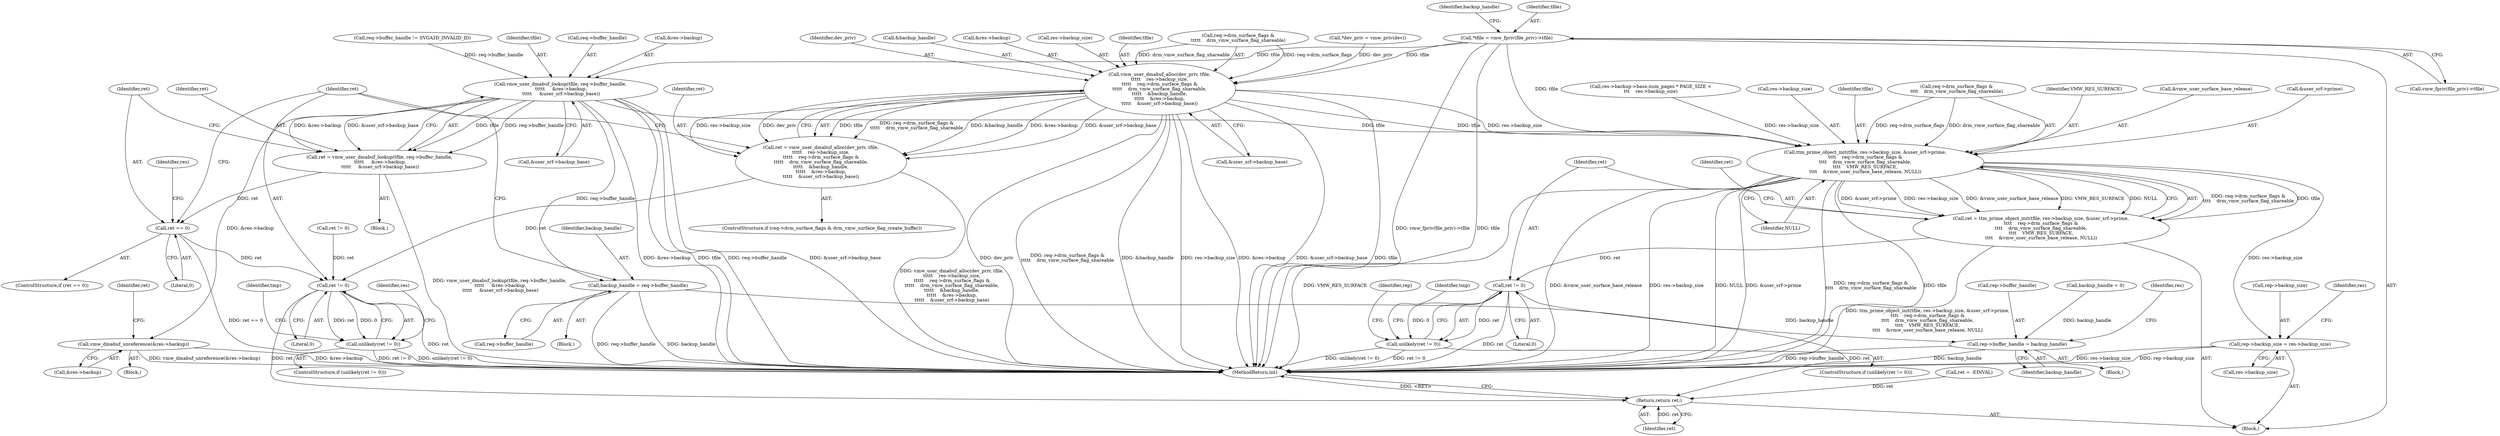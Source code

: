 digraph "0_linux_07678eca2cf9c9a18584e546c2b2a0d0c9a3150c@pointer" {
"1000136" [label="(Call,*tfile = vmw_fpriv(file_priv)->tfile)"];
"1000264" [label="(Call,vmw_user_dmabuf_lookup(tfile, req->buffer_handle,\n \t\t\t\t\t     &res->backup,\n \t\t\t\t\t     &user_srf->backup_base))"];
"1000262" [label="(Call,ret = vmw_user_dmabuf_lookup(tfile, req->buffer_handle,\n \t\t\t\t\t     &res->backup,\n \t\t\t\t\t     &user_srf->backup_base))"];
"1000278" [label="(Call,ret == 0)"];
"1000348" [label="(Call,ret != 0)"];
"1000347" [label="(Call,unlikely(ret != 0))"];
"1000475" [label="(Return,return ret;)"];
"1000299" [label="(Call,vmw_dmabuf_unreference(&res->backup))"];
"1000311" [label="(Call,backup_handle = req->buffer_handle)"];
"1000444" [label="(Call,rep->buffer_handle = backup_handle)"];
"1000362" [label="(Call,ttm_prime_object_init(tfile, res->backup_size, &user_srf->prime,\n\t\t\t\t    req->drm_surface_flags &\n\t\t\t\t    drm_vmw_surface_flag_shareable,\n\t\t\t\t    VMW_RES_SURFACE,\n\t\t\t\t    &vmw_user_surface_base_release, NULL))"];
"1000360" [label="(Call,ret = ttm_prime_object_init(tfile, res->backup_size, &user_srf->prime,\n\t\t\t\t    req->drm_surface_flags &\n\t\t\t\t    drm_vmw_surface_flag_shareable,\n\t\t\t\t    VMW_RES_SURFACE,\n\t\t\t\t    &vmw_user_surface_base_release, NULL))"];
"1000382" [label="(Call,ret != 0)"];
"1000381" [label="(Call,unlikely(ret != 0))"];
"1000406" [label="(Call,rep->backup_size = res->backup_size)"];
"1000325" [label="(Call,vmw_user_dmabuf_alloc(dev_priv, tfile,\n\t\t\t\t\t    res->backup_size,\n\t\t\t\t\t    req->drm_surface_flags &\n\t\t\t\t\t    drm_vmw_surface_flag_shareable,\n\t\t\t\t\t    &backup_handle,\n\t\t\t\t\t    &res->backup,\n\t\t\t\t\t    &user_srf->backup_base))"];
"1000323" [label="(Call,ret = vmw_user_dmabuf_alloc(dev_priv, tfile,\n\t\t\t\t\t    res->backup_size,\n\t\t\t\t\t    req->drm_surface_flags &\n\t\t\t\t\t    drm_vmw_surface_flag_shareable,\n\t\t\t\t\t    &backup_handle,\n\t\t\t\t\t    &res->backup,\n\t\t\t\t\t    &user_srf->backup_base))"];
"1000283" [label="(Call,res->backup->base.num_pages * PAGE_SIZE <\n\t\t\t    res->backup_size)"];
"1000379" [label="(Identifier,NULL)"];
"1000444" [label="(Call,rep->buffer_handle = backup_handle)"];
"1000383" [label="(Identifier,ret)"];
"1000138" [label="(Call,vmw_fpriv(file_priv)->tfile)"];
"1000477" [label="(MethodReturn,int)"];
"1000346" [label="(ControlStructure,if (unlikely(ret != 0)))"];
"1000381" [label="(Call,unlikely(ret != 0))"];
"1000349" [label="(Identifier,ret)"];
"1000342" [label="(Call,&user_srf->backup_base)"];
"1000354" [label="(Identifier,res)"];
"1000476" [label="(Identifier,ret)"];
"1000277" [label="(ControlStructure,if (ret == 0))"];
"1000313" [label="(Call,req->buffer_handle)"];
"1000382" [label="(Call,ret != 0)"];
"1000360" [label="(Call,ret = ttm_prime_object_init(tfile, res->backup_size, &user_srf->prime,\n\t\t\t\t    req->drm_surface_flags &\n\t\t\t\t    drm_vmw_surface_flag_shareable,\n\t\t\t\t    VMW_RES_SURFACE,\n\t\t\t\t    &vmw_user_surface_base_release, NULL))"];
"1000288" [label="(Identifier,res)"];
"1000364" [label="(Call,res->backup_size)"];
"1000107" [label="(Call,*dev_priv = vmw_priv(dev))"];
"1000296" [label="(Block,)"];
"1000305" [label="(Identifier,ret)"];
"1000363" [label="(Identifier,tfile)"];
"1000317" [label="(ControlStructure,if (req->drm_surface_flags & drm_vmw_surface_flag_create_buffer))"];
"1000326" [label="(Identifier,dev_priv)"];
"1000145" [label="(Call,backup_handle = 0)"];
"1000415" [label="(Identifier,res)"];
"1000336" [label="(Call,&backup_handle)"];
"1000299" [label="(Call,vmw_dmabuf_unreference(&res->backup))"];
"1000146" [label="(Identifier,backup_handle)"];
"1000105" [label="(Block,)"];
"1000310" [label="(Block,)"];
"1000265" [label="(Identifier,tfile)"];
"1000380" [label="(ControlStructure,if (unlikely(ret != 0)))"];
"1000324" [label="(Identifier,ret)"];
"1000266" [label="(Call,req->buffer_handle)"];
"1000357" [label="(Identifier,tmp)"];
"1000242" [label="(Call,ret != 0)"];
"1000325" [label="(Call,vmw_user_dmabuf_alloc(dev_priv, tfile,\n\t\t\t\t\t    res->backup_size,\n\t\t\t\t\t    req->drm_surface_flags &\n\t\t\t\t\t    drm_vmw_surface_flag_shareable,\n\t\t\t\t\t    &backup_handle,\n\t\t\t\t\t    &res->backup,\n\t\t\t\t\t    &user_srf->backup_base))"];
"1000371" [label="(Call,req->drm_surface_flags &\n\t\t\t\t    drm_vmw_surface_flag_shareable)"];
"1000395" [label="(Identifier,rep)"];
"1000137" [label="(Identifier,tfile)"];
"1000263" [label="(Identifier,ret)"];
"1000407" [label="(Call,rep->backup_size)"];
"1000304" [label="(Call,ret = -EINVAL)"];
"1000376" [label="(Identifier,VMW_RES_SURFACE)"];
"1000323" [label="(Call,ret = vmw_user_dmabuf_alloc(dev_priv, tfile,\n\t\t\t\t\t    res->backup_size,\n\t\t\t\t\t    req->drm_surface_flags &\n\t\t\t\t\t    drm_vmw_surface_flag_shareable,\n\t\t\t\t\t    &backup_handle,\n\t\t\t\t\t    &res->backup,\n\t\t\t\t\t    &user_srf->backup_base))"];
"1000261" [label="(Block,)"];
"1000417" [label="(Block,)"];
"1000280" [label="(Literal,0)"];
"1000388" [label="(Identifier,tmp)"];
"1000136" [label="(Call,*tfile = vmw_fpriv(file_priv)->tfile)"];
"1000273" [label="(Call,&user_srf->backup_base)"];
"1000269" [label="(Call,&res->backup)"];
"1000448" [label="(Identifier,backup_handle)"];
"1000312" [label="(Identifier,backup_handle)"];
"1000311" [label="(Call,backup_handle = req->buffer_handle)"];
"1000262" [label="(Call,ret = vmw_user_dmabuf_lookup(tfile, req->buffer_handle,\n \t\t\t\t\t     &res->backup,\n \t\t\t\t\t     &user_srf->backup_base))"];
"1000264" [label="(Call,vmw_user_dmabuf_lookup(tfile, req->buffer_handle,\n \t\t\t\t\t     &res->backup,\n \t\t\t\t\t     &user_srf->backup_base))"];
"1000256" [label="(Call,req->buffer_handle != SVGA3D_INVALID_ID)"];
"1000362" [label="(Call,ttm_prime_object_init(tfile, res->backup_size, &user_srf->prime,\n\t\t\t\t    req->drm_surface_flags &\n\t\t\t\t    drm_vmw_surface_flag_shareable,\n\t\t\t\t    VMW_RES_SURFACE,\n\t\t\t\t    &vmw_user_surface_base_release, NULL))"];
"1000468" [label="(Identifier,res)"];
"1000384" [label="(Literal,0)"];
"1000410" [label="(Call,res->backup_size)"];
"1000377" [label="(Call,&vmw_user_surface_base_release)"];
"1000445" [label="(Call,rep->buffer_handle)"];
"1000406" [label="(Call,rep->backup_size = res->backup_size)"];
"1000338" [label="(Call,&res->backup)"];
"1000347" [label="(Call,unlikely(ret != 0))"];
"1000361" [label="(Identifier,ret)"];
"1000350" [label="(Literal,0)"];
"1000348" [label="(Call,ret != 0)"];
"1000367" [label="(Call,&user_srf->prime)"];
"1000328" [label="(Call,res->backup_size)"];
"1000300" [label="(Call,&res->backup)"];
"1000327" [label="(Identifier,tfile)"];
"1000331" [label="(Call,req->drm_surface_flags &\n\t\t\t\t\t    drm_vmw_surface_flag_shareable)"];
"1000475" [label="(Return,return ret;)"];
"1000278" [label="(Call,ret == 0)"];
"1000279" [label="(Identifier,ret)"];
"1000136" -> "1000105"  [label="AST: "];
"1000136" -> "1000138"  [label="CFG: "];
"1000137" -> "1000136"  [label="AST: "];
"1000138" -> "1000136"  [label="AST: "];
"1000146" -> "1000136"  [label="CFG: "];
"1000136" -> "1000477"  [label="DDG: vmw_fpriv(file_priv)->tfile"];
"1000136" -> "1000477"  [label="DDG: tfile"];
"1000136" -> "1000264"  [label="DDG: tfile"];
"1000136" -> "1000325"  [label="DDG: tfile"];
"1000136" -> "1000362"  [label="DDG: tfile"];
"1000264" -> "1000262"  [label="AST: "];
"1000264" -> "1000273"  [label="CFG: "];
"1000265" -> "1000264"  [label="AST: "];
"1000266" -> "1000264"  [label="AST: "];
"1000269" -> "1000264"  [label="AST: "];
"1000273" -> "1000264"  [label="AST: "];
"1000262" -> "1000264"  [label="CFG: "];
"1000264" -> "1000477"  [label="DDG: &res->backup"];
"1000264" -> "1000477"  [label="DDG: tfile"];
"1000264" -> "1000477"  [label="DDG: req->buffer_handle"];
"1000264" -> "1000477"  [label="DDG: &user_srf->backup_base"];
"1000264" -> "1000262"  [label="DDG: tfile"];
"1000264" -> "1000262"  [label="DDG: req->buffer_handle"];
"1000264" -> "1000262"  [label="DDG: &res->backup"];
"1000264" -> "1000262"  [label="DDG: &user_srf->backup_base"];
"1000256" -> "1000264"  [label="DDG: req->buffer_handle"];
"1000264" -> "1000299"  [label="DDG: &res->backup"];
"1000264" -> "1000311"  [label="DDG: req->buffer_handle"];
"1000264" -> "1000362"  [label="DDG: tfile"];
"1000262" -> "1000261"  [label="AST: "];
"1000263" -> "1000262"  [label="AST: "];
"1000279" -> "1000262"  [label="CFG: "];
"1000262" -> "1000477"  [label="DDG: vmw_user_dmabuf_lookup(tfile, req->buffer_handle,\n \t\t\t\t\t     &res->backup,\n \t\t\t\t\t     &user_srf->backup_base)"];
"1000262" -> "1000278"  [label="DDG: ret"];
"1000278" -> "1000277"  [label="AST: "];
"1000278" -> "1000280"  [label="CFG: "];
"1000279" -> "1000278"  [label="AST: "];
"1000280" -> "1000278"  [label="AST: "];
"1000288" -> "1000278"  [label="CFG: "];
"1000349" -> "1000278"  [label="CFG: "];
"1000278" -> "1000477"  [label="DDG: ret == 0"];
"1000278" -> "1000348"  [label="DDG: ret"];
"1000348" -> "1000347"  [label="AST: "];
"1000348" -> "1000350"  [label="CFG: "];
"1000349" -> "1000348"  [label="AST: "];
"1000350" -> "1000348"  [label="AST: "];
"1000347" -> "1000348"  [label="CFG: "];
"1000348" -> "1000477"  [label="DDG: ret"];
"1000348" -> "1000347"  [label="DDG: ret"];
"1000348" -> "1000347"  [label="DDG: 0"];
"1000323" -> "1000348"  [label="DDG: ret"];
"1000242" -> "1000348"  [label="DDG: ret"];
"1000348" -> "1000475"  [label="DDG: ret"];
"1000347" -> "1000346"  [label="AST: "];
"1000354" -> "1000347"  [label="CFG: "];
"1000357" -> "1000347"  [label="CFG: "];
"1000347" -> "1000477"  [label="DDG: ret != 0"];
"1000347" -> "1000477"  [label="DDG: unlikely(ret != 0)"];
"1000475" -> "1000105"  [label="AST: "];
"1000475" -> "1000476"  [label="CFG: "];
"1000476" -> "1000475"  [label="AST: "];
"1000477" -> "1000475"  [label="CFG: "];
"1000475" -> "1000477"  [label="DDG: <RET>"];
"1000476" -> "1000475"  [label="DDG: ret"];
"1000382" -> "1000475"  [label="DDG: ret"];
"1000304" -> "1000475"  [label="DDG: ret"];
"1000299" -> "1000296"  [label="AST: "];
"1000299" -> "1000300"  [label="CFG: "];
"1000300" -> "1000299"  [label="AST: "];
"1000305" -> "1000299"  [label="CFG: "];
"1000299" -> "1000477"  [label="DDG: vmw_dmabuf_unreference(&res->backup)"];
"1000299" -> "1000477"  [label="DDG: &res->backup"];
"1000311" -> "1000310"  [label="AST: "];
"1000311" -> "1000313"  [label="CFG: "];
"1000312" -> "1000311"  [label="AST: "];
"1000313" -> "1000311"  [label="AST: "];
"1000349" -> "1000311"  [label="CFG: "];
"1000311" -> "1000477"  [label="DDG: backup_handle"];
"1000311" -> "1000477"  [label="DDG: req->buffer_handle"];
"1000311" -> "1000444"  [label="DDG: backup_handle"];
"1000444" -> "1000417"  [label="AST: "];
"1000444" -> "1000448"  [label="CFG: "];
"1000445" -> "1000444"  [label="AST: "];
"1000448" -> "1000444"  [label="AST: "];
"1000468" -> "1000444"  [label="CFG: "];
"1000444" -> "1000477"  [label="DDG: rep->buffer_handle"];
"1000444" -> "1000477"  [label="DDG: backup_handle"];
"1000145" -> "1000444"  [label="DDG: backup_handle"];
"1000362" -> "1000360"  [label="AST: "];
"1000362" -> "1000379"  [label="CFG: "];
"1000363" -> "1000362"  [label="AST: "];
"1000364" -> "1000362"  [label="AST: "];
"1000367" -> "1000362"  [label="AST: "];
"1000371" -> "1000362"  [label="AST: "];
"1000376" -> "1000362"  [label="AST: "];
"1000377" -> "1000362"  [label="AST: "];
"1000379" -> "1000362"  [label="AST: "];
"1000360" -> "1000362"  [label="CFG: "];
"1000362" -> "1000477"  [label="DDG: VMW_RES_SURFACE"];
"1000362" -> "1000477"  [label="DDG: &vmw_user_surface_base_release"];
"1000362" -> "1000477"  [label="DDG: res->backup_size"];
"1000362" -> "1000477"  [label="DDG: NULL"];
"1000362" -> "1000477"  [label="DDG: &user_srf->prime"];
"1000362" -> "1000477"  [label="DDG: req->drm_surface_flags &\n\t\t\t\t    drm_vmw_surface_flag_shareable"];
"1000362" -> "1000477"  [label="DDG: tfile"];
"1000362" -> "1000360"  [label="DDG: req->drm_surface_flags &\n\t\t\t\t    drm_vmw_surface_flag_shareable"];
"1000362" -> "1000360"  [label="DDG: tfile"];
"1000362" -> "1000360"  [label="DDG: &user_srf->prime"];
"1000362" -> "1000360"  [label="DDG: res->backup_size"];
"1000362" -> "1000360"  [label="DDG: &vmw_user_surface_base_release"];
"1000362" -> "1000360"  [label="DDG: VMW_RES_SURFACE"];
"1000362" -> "1000360"  [label="DDG: NULL"];
"1000325" -> "1000362"  [label="DDG: tfile"];
"1000325" -> "1000362"  [label="DDG: res->backup_size"];
"1000283" -> "1000362"  [label="DDG: res->backup_size"];
"1000371" -> "1000362"  [label="DDG: req->drm_surface_flags"];
"1000371" -> "1000362"  [label="DDG: drm_vmw_surface_flag_shareable"];
"1000362" -> "1000406"  [label="DDG: res->backup_size"];
"1000360" -> "1000105"  [label="AST: "];
"1000361" -> "1000360"  [label="AST: "];
"1000383" -> "1000360"  [label="CFG: "];
"1000360" -> "1000477"  [label="DDG: ttm_prime_object_init(tfile, res->backup_size, &user_srf->prime,\n\t\t\t\t    req->drm_surface_flags &\n\t\t\t\t    drm_vmw_surface_flag_shareable,\n\t\t\t\t    VMW_RES_SURFACE,\n\t\t\t\t    &vmw_user_surface_base_release, NULL)"];
"1000360" -> "1000382"  [label="DDG: ret"];
"1000382" -> "1000381"  [label="AST: "];
"1000382" -> "1000384"  [label="CFG: "];
"1000383" -> "1000382"  [label="AST: "];
"1000384" -> "1000382"  [label="AST: "];
"1000381" -> "1000382"  [label="CFG: "];
"1000382" -> "1000477"  [label="DDG: ret"];
"1000382" -> "1000381"  [label="DDG: ret"];
"1000382" -> "1000381"  [label="DDG: 0"];
"1000381" -> "1000380"  [label="AST: "];
"1000388" -> "1000381"  [label="CFG: "];
"1000395" -> "1000381"  [label="CFG: "];
"1000381" -> "1000477"  [label="DDG: ret != 0"];
"1000381" -> "1000477"  [label="DDG: unlikely(ret != 0)"];
"1000406" -> "1000105"  [label="AST: "];
"1000406" -> "1000410"  [label="CFG: "];
"1000407" -> "1000406"  [label="AST: "];
"1000410" -> "1000406"  [label="AST: "];
"1000415" -> "1000406"  [label="CFG: "];
"1000406" -> "1000477"  [label="DDG: rep->backup_size"];
"1000406" -> "1000477"  [label="DDG: res->backup_size"];
"1000325" -> "1000323"  [label="AST: "];
"1000325" -> "1000342"  [label="CFG: "];
"1000326" -> "1000325"  [label="AST: "];
"1000327" -> "1000325"  [label="AST: "];
"1000328" -> "1000325"  [label="AST: "];
"1000331" -> "1000325"  [label="AST: "];
"1000336" -> "1000325"  [label="AST: "];
"1000338" -> "1000325"  [label="AST: "];
"1000342" -> "1000325"  [label="AST: "];
"1000323" -> "1000325"  [label="CFG: "];
"1000325" -> "1000477"  [label="DDG: dev_priv"];
"1000325" -> "1000477"  [label="DDG: req->drm_surface_flags &\n\t\t\t\t\t    drm_vmw_surface_flag_shareable"];
"1000325" -> "1000477"  [label="DDG: &backup_handle"];
"1000325" -> "1000477"  [label="DDG: res->backup_size"];
"1000325" -> "1000477"  [label="DDG: &res->backup"];
"1000325" -> "1000477"  [label="DDG: &user_srf->backup_base"];
"1000325" -> "1000477"  [label="DDG: tfile"];
"1000325" -> "1000323"  [label="DDG: tfile"];
"1000325" -> "1000323"  [label="DDG: req->drm_surface_flags &\n\t\t\t\t\t    drm_vmw_surface_flag_shareable"];
"1000325" -> "1000323"  [label="DDG: &backup_handle"];
"1000325" -> "1000323"  [label="DDG: &res->backup"];
"1000325" -> "1000323"  [label="DDG: &user_srf->backup_base"];
"1000325" -> "1000323"  [label="DDG: res->backup_size"];
"1000325" -> "1000323"  [label="DDG: dev_priv"];
"1000107" -> "1000325"  [label="DDG: dev_priv"];
"1000331" -> "1000325"  [label="DDG: req->drm_surface_flags"];
"1000331" -> "1000325"  [label="DDG: drm_vmw_surface_flag_shareable"];
"1000323" -> "1000317"  [label="AST: "];
"1000324" -> "1000323"  [label="AST: "];
"1000349" -> "1000323"  [label="CFG: "];
"1000323" -> "1000477"  [label="DDG: vmw_user_dmabuf_alloc(dev_priv, tfile,\n\t\t\t\t\t    res->backup_size,\n\t\t\t\t\t    req->drm_surface_flags &\n\t\t\t\t\t    drm_vmw_surface_flag_shareable,\n\t\t\t\t\t    &backup_handle,\n\t\t\t\t\t    &res->backup,\n\t\t\t\t\t    &user_srf->backup_base)"];
}
